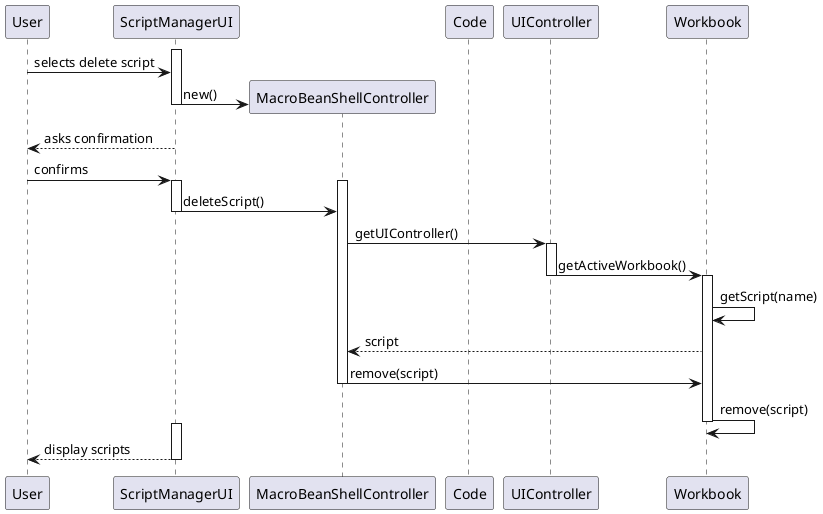 @startuml doc-files/lang07.2_manager_delete.png
  participant User as us
  participant ScriptManagerUI as ui
  participant MacroBeanShellController as controller
  participant Code as code
  participant UIController as uicontrol
  participant Workbook as work

  activate ui
	us -> ui : selects delete script
	create controller
	ui -> controller : new()
  deactivate ui
	us <-- ui : asks confirmation
    us -> ui : confirms
  activate ui
  activate controller
	ui -> controller : deleteScript()
  deactivate ui
	controller -> uicontrol : getUIController()
  activate uicontrol
	uicontrol -> work : getActiveWorkbook()
  deactivate uicontrol
  activate work
	work-> work: getScript(name)
    controller <-- work : script
	controller -> work : remove(script)
  deactivate controller
	work -> work : remove(script)
  deactivate work
	activate ui
	us <-- ui : display scripts
	deactivate ui
  @enduml